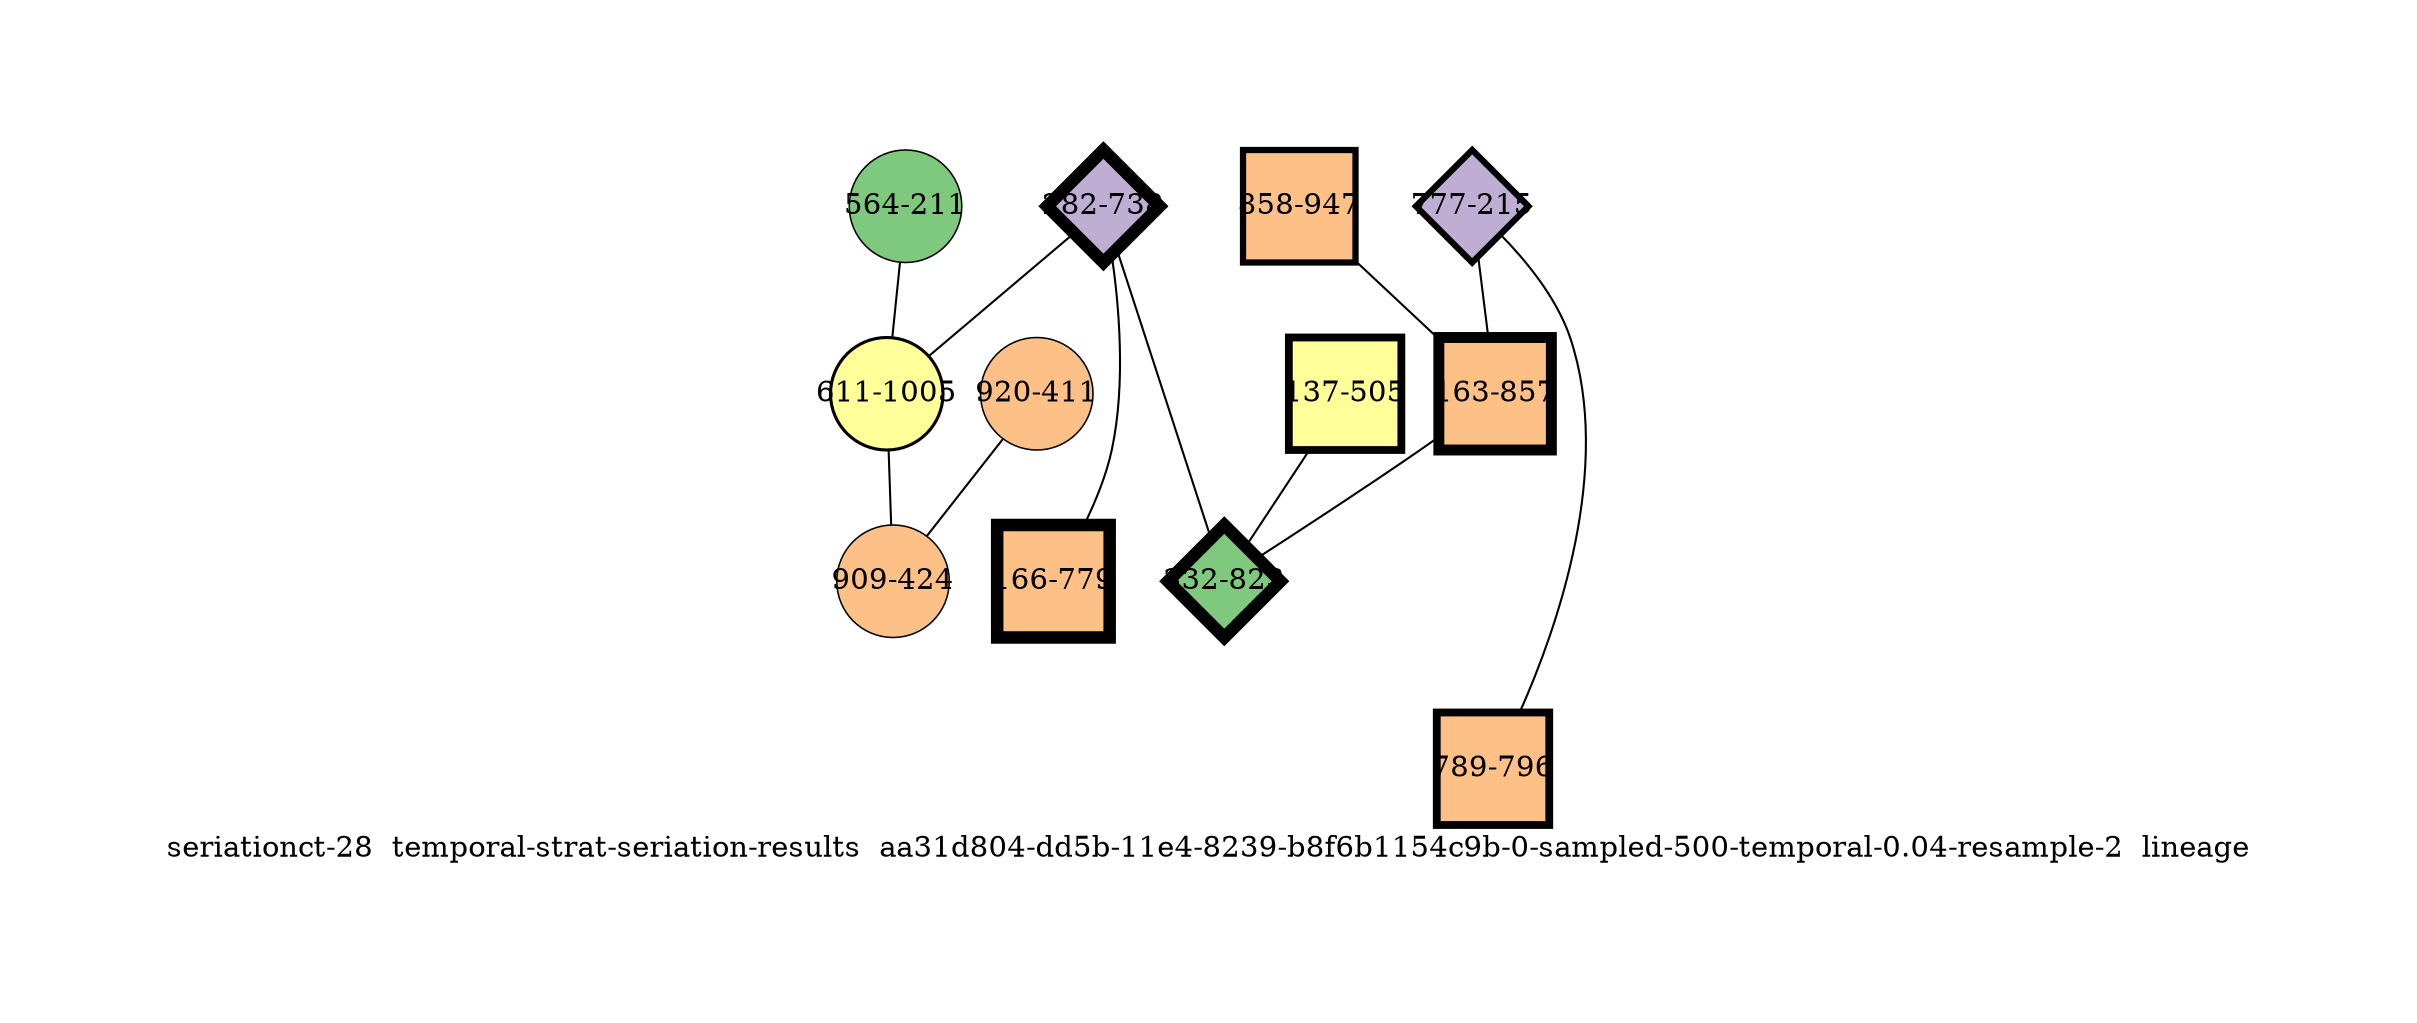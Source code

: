 strict graph "seriationct-28  temporal-strat-seriation-results  aa31d804-dd5b-11e4-8239-b8f6b1154c9b-0-sampled-500-temporal-0.04-resample-2  lineage" {
labelloc=b;
ratio=auto;
pad="1.0";
label="seriationct-28  temporal-strat-seriation-results  aa31d804-dd5b-11e4-8239-b8f6b1154c9b-0-sampled-500-temporal-0.04-resample-2  lineage";
node [width="0.75", style=filled, fixedsize=true, height="0.75", shape=circle, label=""];
0 [xCoordinate="211.0", appears_in_slice=1, yCoordinate="564.0", colorscheme=accent8, lineage_id=0, short_label="564-211", label="564-211", shape=circle, cluster_id=0, fillcolor=1, size="500.0", id=0, penwidth="0.75"];
1 [xCoordinate="947.0", appears_in_slice=4, yCoordinate="858.0", colorscheme=accent8, lineage_id=1, short_label="858-947", label="858-947", shape=square, cluster_id=2, fillcolor=3, size="500.0", id=1, penwidth="3.0"];
2 [xCoordinate="738.0", appears_in_slice=8, yCoordinate="282.0", colorscheme=accent8, lineage_id=2, short_label="282-738", label="282-738", shape=diamond, cluster_id=1, fillcolor=2, size="500.0", id=2, penwidth="6.0"];
3 [xCoordinate="505.0", appears_in_slice=5, yCoordinate="137.0", colorscheme=accent8, lineage_id=1, short_label="137-505", label="137-505", shape=square, cluster_id=3, fillcolor=4, size="500.0", id=3, penwidth="3.75"];
4 [xCoordinate="411.0", appears_in_slice=1, yCoordinate="920.0", colorscheme=accent8, lineage_id=0, short_label="920-411", label="920-411", shape=circle, cluster_id=2, fillcolor=3, size="500.0", id=4, penwidth="0.75"];
5 [xCoordinate="779.0", appears_in_slice=8, yCoordinate="166.0", colorscheme=accent8, lineage_id=1, short_label="166-779", label="166-779", shape=square, cluster_id=2, fillcolor=3, size="500.0", id=5, penwidth="6.0"];
6 [xCoordinate="1005.0", appears_in_slice=2, yCoordinate="611.0", colorscheme=accent8, lineage_id=0, short_label="611-1005", label="611-1005", shape=circle, cluster_id=3, fillcolor=4, size="500.0", id=6, penwidth="1.5"];
7 [xCoordinate="215.0", appears_in_slice=4, yCoordinate="777.0", colorscheme=accent8, lineage_id=2, short_label="777-215", label="777-215", shape=diamond, cluster_id=1, fillcolor=2, size="500.0", id=7, penwidth="3.0"];
8 [xCoordinate="857.0", appears_in_slice=7, yCoordinate="163.0", colorscheme=accent8, lineage_id=1, short_label="163-857", label="163-857", shape=square, cluster_id=2, fillcolor=3, size="500.0", id=8, penwidth="5.25"];
9 [xCoordinate="424.0", appears_in_slice=1, yCoordinate="909.0", colorscheme=accent8, lineage_id=0, short_label="909-424", label="909-424", shape=circle, cluster_id=2, fillcolor=3, size="500.0", id=9, penwidth="0.75"];
10 [xCoordinate="796.0", appears_in_slice=5, yCoordinate="789.0", colorscheme=accent8, lineage_id=1, short_label="789-796", label="789-796", shape=square, cluster_id=2, fillcolor=3, size="500.0", id=10, penwidth="3.75"];
11 [xCoordinate="823.0", appears_in_slice=8, yCoordinate="332.0", colorscheme=accent8, lineage_id=2, short_label="332-823", label="332-823", shape=diamond, cluster_id=0, fillcolor=1, size="500.0", id=11, penwidth="6.0"];
0 -- 6  [inverseweight="3.0260268219", weight="0.330466337166"];
1 -- 8  [inverseweight="2.91784620125", weight="0.342718543414"];
2 -- 11  [inverseweight="13.3061573853", weight="0.0751531769122"];
2 -- 5  [inverseweight="3.14210723059", weight="0.318257757172"];
2 -- 6  [inverseweight="3.31657172563", weight="0.301516168721"];
3 -- 11  [inverseweight="2.90158737037", weight="0.344638941503"];
4 -- 9  [inverseweight="14.0747382475", weight="0.0710492786733"];
6 -- 9  [inverseweight="3.05070934188", weight="0.327792617367"];
7 -- 8  [inverseweight="2.91635682021", weight="0.342893569494"];
7 -- 10  [inverseweight="2.9793589967", weight="0.335642667133"];
8 -- 11  [inverseweight="3.41028894829", weight="0.29323028493"];
}
